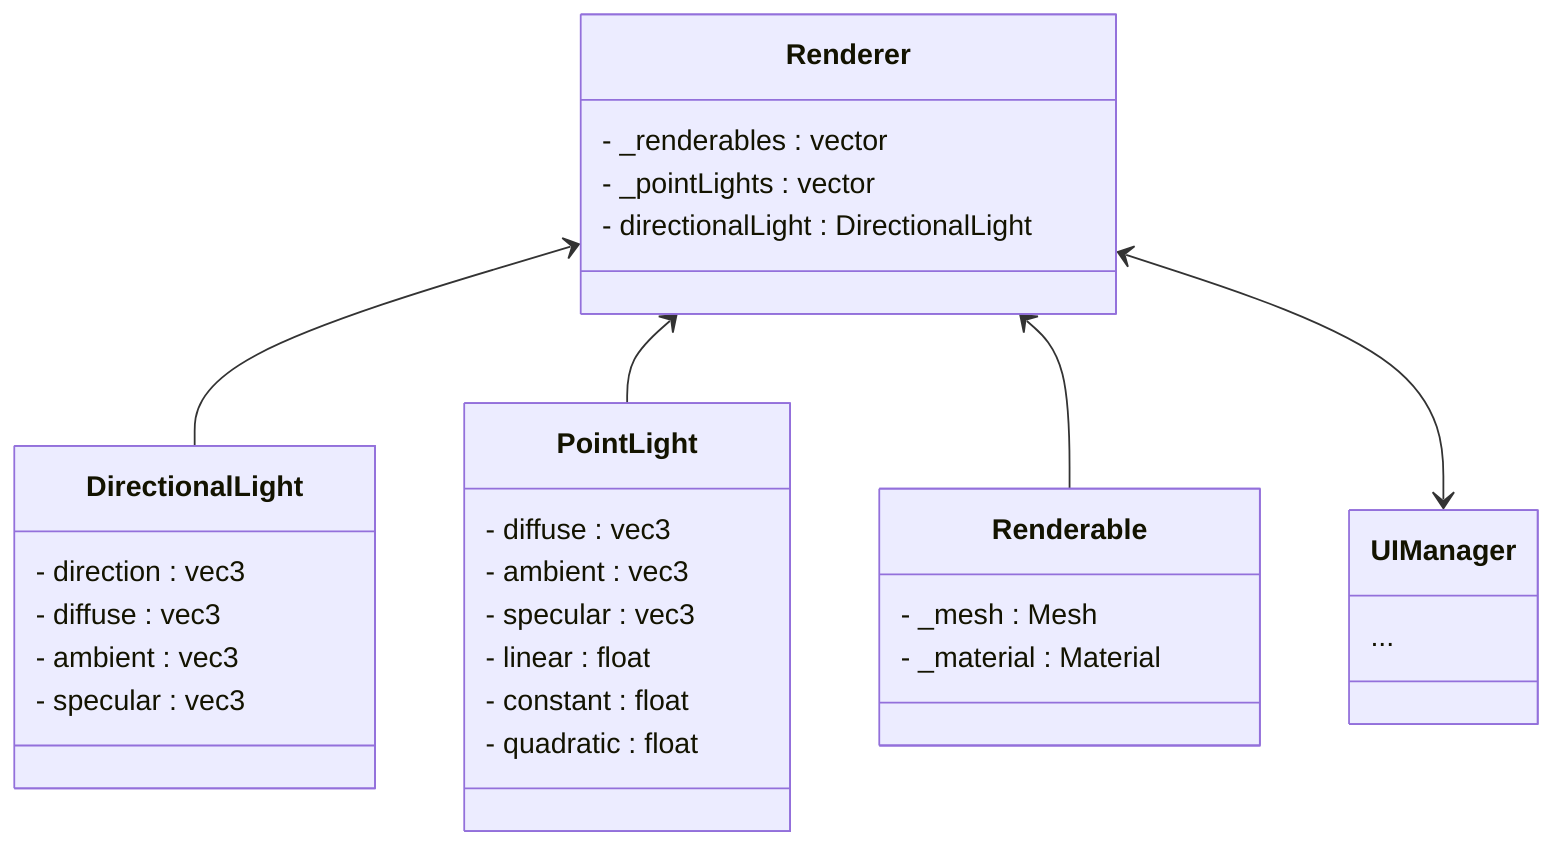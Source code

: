 classDiagram
    direction TB

    class Renderer{
        - _renderables : vector<Renderable>
        - _pointLights : vector<PointLight>
        - directionalLight : DirectionalLight
    }

    class Renderable{
        - _mesh : Mesh
        - _material : Material
    }


    class PointLight{
        - diffuse : vec3
        - ambient : vec3
        - specular : vec3
        - linear : float
        - constant : float
        - quadratic : float
    }

    class DirectionalLight{
        - direction : vec3
        - diffuse : vec3
        - ambient : vec3
        - specular : vec3
    }

    class UIManager{
        ...
    }

    Renderer <-- DirectionalLight
    Renderer <-- PointLight
    Renderer <-- Renderable
    Renderer <--> UIManager